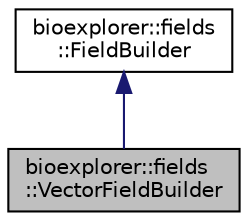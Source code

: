 digraph "bioexplorer::fields::VectorFieldBuilder"
{
 // LATEX_PDF_SIZE
  edge [fontname="Helvetica",fontsize="10",labelfontname="Helvetica",labelfontsize="10"];
  node [fontname="Helvetica",fontsize="10",shape=record];
  Node1 [label="bioexplorer::fields\l::VectorFieldBuilder",height=0.2,width=0.4,color="black", fillcolor="grey75", style="filled", fontcolor="black",tooltip="The VectorFieldBuilder class handles electro-magnetic fields data structures."];
  Node2 -> Node1 [dir="back",color="midnightblue",fontsize="10",style="solid",fontname="Helvetica"];
  Node2 [label="bioexplorer::fields\l::FieldBuilder",height=0.2,width=0.4,color="black", fillcolor="white", style="filled",URL="$d9/dcb/classbioexplorer_1_1fields_1_1FieldBuilder.html",tooltip="The FieldBuilder class handles electro-magnetic fields data structures."];
}
